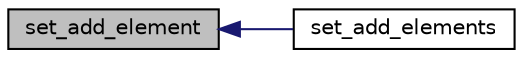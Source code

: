 digraph "set_add_element"
{
  edge [fontname="Helvetica",fontsize="10",labelfontname="Helvetica",labelfontsize="10"];
  node [fontname="Helvetica",fontsize="10",shape=record];
  rankdir="LR";
  Node3550 [label="set_add_element",height=0.2,width=0.4,color="black", fillcolor="grey75", style="filled", fontcolor="black"];
  Node3550 -> Node3551 [dir="back",color="midnightblue",fontsize="10",style="solid",fontname="Helvetica"];
  Node3551 [label="set_add_elements",height=0.2,width=0.4,color="black", fillcolor="white", style="filled",URL="$d2/d23/combinatorics_8h.html#a2b9c08811d5de04f3c97675bbcc85aa4"];
}
